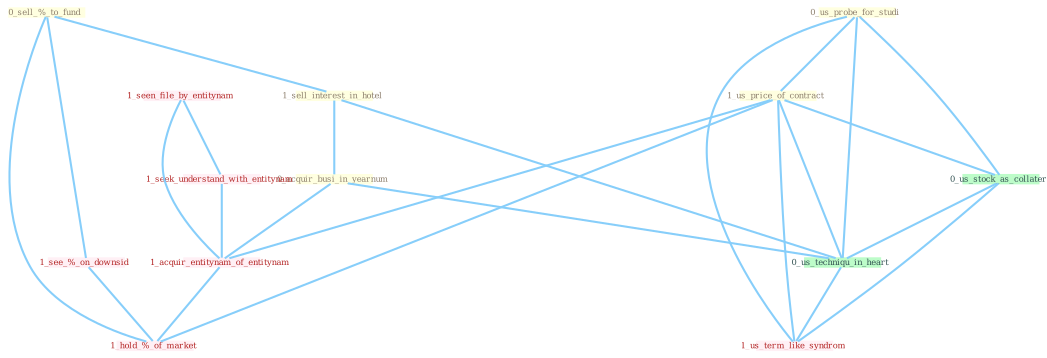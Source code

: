 Graph G{ 
    node
    [shape=polygon,style=filled,width=.5,height=.06,color="#BDFCC9",fixedsize=true,fontsize=4,
    fontcolor="#2f4f4f"];
    {node
    [color="#ffffe0", fontcolor="#8b7d6b"] "0_us_probe_for_studi " "0_sell_%_to_fund " "1_sell_interest_in_hotel " "0_acquir_busi_in_yearnum " "1_us_price_of_contract "}
{node [color="#fff0f5", fontcolor="#b22222"] "1_seen_file_by_entitynam " "1_seek_understand_with_entitynam " "1_acquir_entitynam_of_entitynam " "1_see_%_on_downsid " "1_us_term_like_syndrom " "1_hold_%_of_market "}
edge [color="#B0E2FF"];

	"0_us_probe_for_studi " -- "1_us_price_of_contract " [w="1", color="#87cefa" ];
	"0_us_probe_for_studi " -- "0_us_stock_as_collater " [w="1", color="#87cefa" ];
	"0_us_probe_for_studi " -- "0_us_techniqu_in_heart " [w="1", color="#87cefa" ];
	"0_us_probe_for_studi " -- "1_us_term_like_syndrom " [w="1", color="#87cefa" ];
	"0_sell_%_to_fund " -- "1_sell_interest_in_hotel " [w="1", color="#87cefa" ];
	"0_sell_%_to_fund " -- "1_see_%_on_downsid " [w="1", color="#87cefa" ];
	"0_sell_%_to_fund " -- "1_hold_%_of_market " [w="1", color="#87cefa" ];
	"1_sell_interest_in_hotel " -- "0_acquir_busi_in_yearnum " [w="1", color="#87cefa" ];
	"1_sell_interest_in_hotel " -- "0_us_techniqu_in_heart " [w="1", color="#87cefa" ];
	"0_acquir_busi_in_yearnum " -- "1_acquir_entitynam_of_entitynam " [w="1", color="#87cefa" ];
	"0_acquir_busi_in_yearnum " -- "0_us_techniqu_in_heart " [w="1", color="#87cefa" ];
	"1_us_price_of_contract " -- "0_us_stock_as_collater " [w="1", color="#87cefa" ];
	"1_us_price_of_contract " -- "1_acquir_entitynam_of_entitynam " [w="1", color="#87cefa" ];
	"1_us_price_of_contract " -- "0_us_techniqu_in_heart " [w="1", color="#87cefa" ];
	"1_us_price_of_contract " -- "1_us_term_like_syndrom " [w="1", color="#87cefa" ];
	"1_us_price_of_contract " -- "1_hold_%_of_market " [w="1", color="#87cefa" ];
	"1_seen_file_by_entitynam " -- "1_seek_understand_with_entitynam " [w="1", color="#87cefa" ];
	"1_seen_file_by_entitynam " -- "1_acquir_entitynam_of_entitynam " [w="1", color="#87cefa" ];
	"0_us_stock_as_collater " -- "0_us_techniqu_in_heart " [w="1", color="#87cefa" ];
	"0_us_stock_as_collater " -- "1_us_term_like_syndrom " [w="1", color="#87cefa" ];
	"1_seek_understand_with_entitynam " -- "1_acquir_entitynam_of_entitynam " [w="1", color="#87cefa" ];
	"1_acquir_entitynam_of_entitynam " -- "1_hold_%_of_market " [w="1", color="#87cefa" ];
	"0_us_techniqu_in_heart " -- "1_us_term_like_syndrom " [w="1", color="#87cefa" ];
	"1_see_%_on_downsid " -- "1_hold_%_of_market " [w="1", color="#87cefa" ];
}